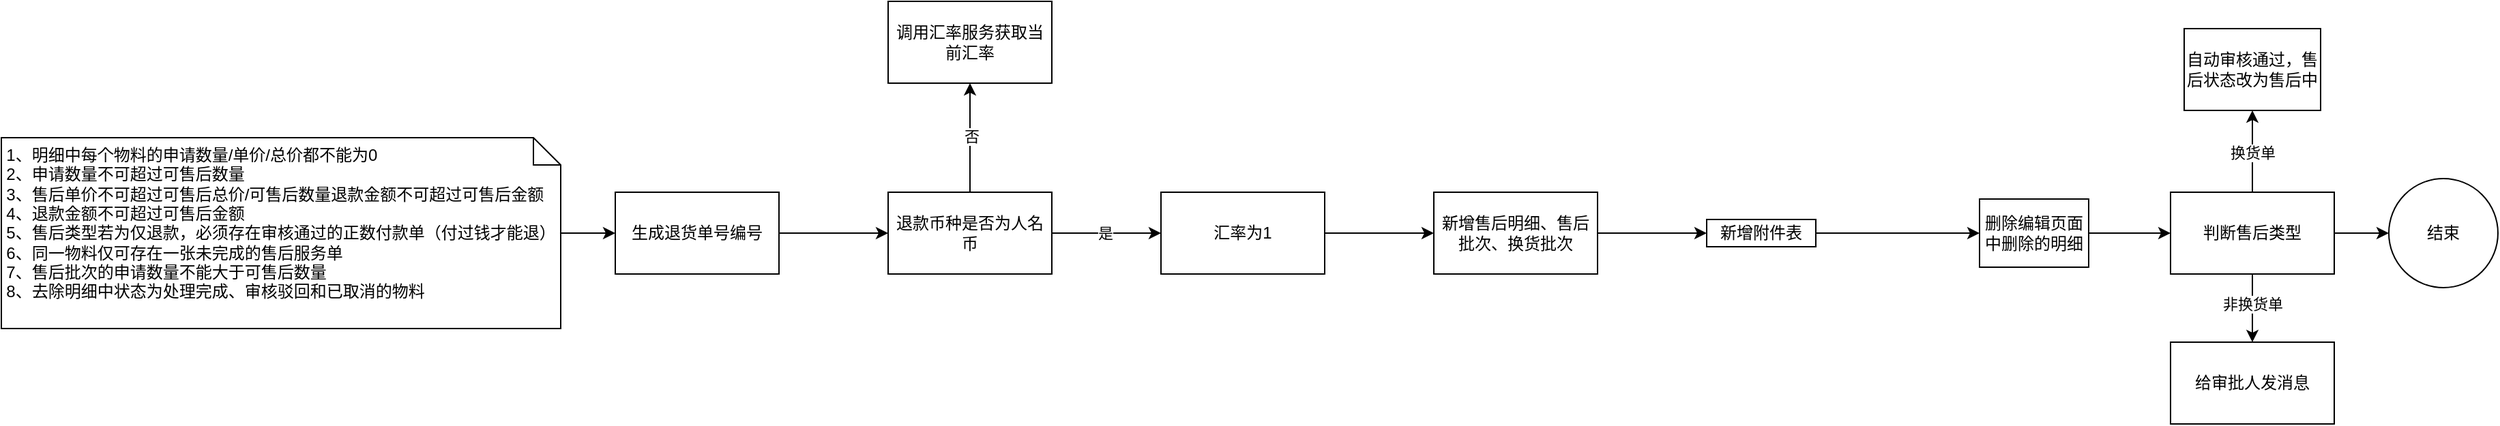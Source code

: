 <mxfile version="22.1.3" type="github">
  <diagram name="第 1 页" id="5fXoOFTsolpHIbZ1TO_L">
    <mxGraphModel dx="605" dy="727" grid="1" gridSize="10" guides="1" tooltips="1" connect="1" arrows="1" fold="1" page="1" pageScale="1" pageWidth="827" pageHeight="1169" math="0" shadow="0">
      <root>
        <mxCell id="0" />
        <mxCell id="1" parent="0" />
        <mxCell id="Rc72pF7vDM-TfxJGRlKb-4" value="" style="edgeStyle=orthogonalEdgeStyle;rounded=0;orthogonalLoop=1;jettySize=auto;html=1;" edge="1" parent="1" source="Rc72pF7vDM-TfxJGRlKb-2" target="Rc72pF7vDM-TfxJGRlKb-3">
          <mxGeometry relative="1" as="geometry" />
        </mxCell>
        <mxCell id="Rc72pF7vDM-TfxJGRlKb-2" value="&lt;div style=&quot;text-align: left;&quot;&gt;&lt;span style=&quot;background-color: initial;&quot;&gt;1、明细中每个物料的申请数量/单价/总价都不能为0&lt;/span&gt;&lt;/div&gt;&lt;div style=&quot;text-align: left;&quot;&gt;&lt;span style=&quot;background-color: initial;&quot;&gt;2、申请数量不可超过可售后数量&lt;/span&gt;&lt;/div&gt;&lt;div style=&quot;text-align: left;&quot;&gt;&lt;span style=&quot;background-color: initial;&quot;&gt;3、售后单价不可超过可售后总价/可售后数量退款金额不可超过可售后金额&lt;/span&gt;&lt;/div&gt;&lt;div style=&quot;text-align: left;&quot;&gt;&lt;span style=&quot;background-color: initial;&quot;&gt;4、退款金额不可超过可售后金额&lt;/span&gt;&lt;/div&gt;&lt;div style=&quot;text-align: left;&quot;&gt;&lt;span style=&quot;background-color: initial;&quot;&gt;5、售后类型若为仅退款，必须存在审核通过的正数付款单（付过钱才能退）&lt;/span&gt;&lt;/div&gt;&lt;div style=&quot;text-align: left;&quot;&gt;&lt;span style=&quot;background-color: initial;&quot;&gt;6、同一物料仅可存在一张未完成的售后服务单&lt;/span&gt;&lt;/div&gt;&lt;div style=&quot;text-align: left;&quot;&gt;&lt;span style=&quot;background-color: initial;&quot;&gt;7、&lt;/span&gt;售后批次的申请数量不能大于可售后数量&lt;/div&gt;&lt;div style=&quot;text-align: left;&quot;&gt;8、去除明细中状态为处理完成、审核驳回和已取消的物料&lt;/div&gt;&lt;div style=&quot;text-align: left;&quot;&gt;&lt;span style=&quot;background-color: initial;&quot;&gt;&lt;br&gt;&lt;/span&gt;&lt;/div&gt;" style="shape=note;size=20;whiteSpace=wrap;html=1;" vertex="1" parent="1">
          <mxGeometry x="40" y="290" width="410" height="140" as="geometry" />
        </mxCell>
        <mxCell id="Rc72pF7vDM-TfxJGRlKb-6" value="" style="edgeStyle=orthogonalEdgeStyle;rounded=0;orthogonalLoop=1;jettySize=auto;html=1;" edge="1" parent="1" source="Rc72pF7vDM-TfxJGRlKb-3" target="Rc72pF7vDM-TfxJGRlKb-5">
          <mxGeometry relative="1" as="geometry" />
        </mxCell>
        <mxCell id="Rc72pF7vDM-TfxJGRlKb-3" value="生成退货单号编号" style="whiteSpace=wrap;html=1;" vertex="1" parent="1">
          <mxGeometry x="490" y="330" width="120" height="60" as="geometry" />
        </mxCell>
        <mxCell id="Rc72pF7vDM-TfxJGRlKb-8" value="" style="edgeStyle=orthogonalEdgeStyle;rounded=0;orthogonalLoop=1;jettySize=auto;html=1;" edge="1" parent="1" source="Rc72pF7vDM-TfxJGRlKb-5" target="Rc72pF7vDM-TfxJGRlKb-7">
          <mxGeometry relative="1" as="geometry" />
        </mxCell>
        <mxCell id="Rc72pF7vDM-TfxJGRlKb-9" value="否" style="edgeLabel;html=1;align=center;verticalAlign=middle;resizable=0;points=[];" vertex="1" connectable="0" parent="Rc72pF7vDM-TfxJGRlKb-8">
          <mxGeometry x="0.042" y="-1" relative="1" as="geometry">
            <mxPoint as="offset" />
          </mxGeometry>
        </mxCell>
        <mxCell id="Rc72pF7vDM-TfxJGRlKb-11" value="" style="edgeStyle=orthogonalEdgeStyle;rounded=0;orthogonalLoop=1;jettySize=auto;html=1;" edge="1" parent="1" source="Rc72pF7vDM-TfxJGRlKb-5" target="Rc72pF7vDM-TfxJGRlKb-10">
          <mxGeometry relative="1" as="geometry" />
        </mxCell>
        <mxCell id="Rc72pF7vDM-TfxJGRlKb-12" value="是" style="edgeLabel;html=1;align=center;verticalAlign=middle;resizable=0;points=[];" vertex="1" connectable="0" parent="Rc72pF7vDM-TfxJGRlKb-11">
          <mxGeometry x="-0.042" relative="1" as="geometry">
            <mxPoint as="offset" />
          </mxGeometry>
        </mxCell>
        <mxCell id="Rc72pF7vDM-TfxJGRlKb-5" value="退款币种是否为人名币" style="whiteSpace=wrap;html=1;" vertex="1" parent="1">
          <mxGeometry x="690" y="330" width="120" height="60" as="geometry" />
        </mxCell>
        <mxCell id="Rc72pF7vDM-TfxJGRlKb-7" value="调用汇率服务获取当前汇率" style="whiteSpace=wrap;html=1;" vertex="1" parent="1">
          <mxGeometry x="690" y="190" width="120" height="60" as="geometry" />
        </mxCell>
        <mxCell id="Rc72pF7vDM-TfxJGRlKb-14" value="" style="edgeStyle=orthogonalEdgeStyle;rounded=0;orthogonalLoop=1;jettySize=auto;html=1;" edge="1" parent="1" source="Rc72pF7vDM-TfxJGRlKb-10" target="Rc72pF7vDM-TfxJGRlKb-13">
          <mxGeometry relative="1" as="geometry" />
        </mxCell>
        <mxCell id="Rc72pF7vDM-TfxJGRlKb-10" value="汇率为1" style="whiteSpace=wrap;html=1;" vertex="1" parent="1">
          <mxGeometry x="890" y="330" width="120" height="60" as="geometry" />
        </mxCell>
        <mxCell id="Rc72pF7vDM-TfxJGRlKb-16" value="" style="edgeStyle=orthogonalEdgeStyle;rounded=0;orthogonalLoop=1;jettySize=auto;html=1;" edge="1" parent="1" source="Rc72pF7vDM-TfxJGRlKb-13" target="Rc72pF7vDM-TfxJGRlKb-15">
          <mxGeometry relative="1" as="geometry" />
        </mxCell>
        <mxCell id="Rc72pF7vDM-TfxJGRlKb-13" value="新增售后明细、售后批次、换货批次" style="whiteSpace=wrap;html=1;" vertex="1" parent="1">
          <mxGeometry x="1090" y="330" width="120" height="60" as="geometry" />
        </mxCell>
        <mxCell id="Rc72pF7vDM-TfxJGRlKb-19" value="" style="edgeStyle=orthogonalEdgeStyle;rounded=0;orthogonalLoop=1;jettySize=auto;html=1;" edge="1" parent="1" source="Rc72pF7vDM-TfxJGRlKb-15" target="Rc72pF7vDM-TfxJGRlKb-18">
          <mxGeometry relative="1" as="geometry" />
        </mxCell>
        <mxCell id="Rc72pF7vDM-TfxJGRlKb-15" value="新增附件表" style="whiteSpace=wrap;html=1;" vertex="1" parent="1">
          <mxGeometry x="1290" y="350" width="80" height="20" as="geometry" />
        </mxCell>
        <mxCell id="Rc72pF7vDM-TfxJGRlKb-21" value="" style="edgeStyle=orthogonalEdgeStyle;rounded=0;orthogonalLoop=1;jettySize=auto;html=1;" edge="1" parent="1" source="Rc72pF7vDM-TfxJGRlKb-18" target="Rc72pF7vDM-TfxJGRlKb-20">
          <mxGeometry relative="1" as="geometry" />
        </mxCell>
        <mxCell id="Rc72pF7vDM-TfxJGRlKb-18" value="删除编辑页面中删除的明细" style="whiteSpace=wrap;html=1;" vertex="1" parent="1">
          <mxGeometry x="1490" y="335" width="80" height="50" as="geometry" />
        </mxCell>
        <mxCell id="Rc72pF7vDM-TfxJGRlKb-23" value="" style="edgeStyle=orthogonalEdgeStyle;rounded=0;orthogonalLoop=1;jettySize=auto;html=1;" edge="1" parent="1" source="Rc72pF7vDM-TfxJGRlKb-20" target="Rc72pF7vDM-TfxJGRlKb-22">
          <mxGeometry relative="1" as="geometry" />
        </mxCell>
        <mxCell id="Rc72pF7vDM-TfxJGRlKb-24" value="换货单" style="edgeLabel;html=1;align=center;verticalAlign=middle;resizable=0;points=[];" vertex="1" connectable="0" parent="Rc72pF7vDM-TfxJGRlKb-23">
          <mxGeometry x="-0.033" relative="1" as="geometry">
            <mxPoint as="offset" />
          </mxGeometry>
        </mxCell>
        <mxCell id="Rc72pF7vDM-TfxJGRlKb-26" value="" style="edgeStyle=orthogonalEdgeStyle;rounded=0;orthogonalLoop=1;jettySize=auto;html=1;" edge="1" parent="1" source="Rc72pF7vDM-TfxJGRlKb-20" target="Rc72pF7vDM-TfxJGRlKb-25">
          <mxGeometry relative="1" as="geometry" />
        </mxCell>
        <mxCell id="Rc72pF7vDM-TfxJGRlKb-27" value="非换货单" style="edgeLabel;html=1;align=center;verticalAlign=middle;resizable=0;points=[];" vertex="1" connectable="0" parent="Rc72pF7vDM-TfxJGRlKb-26">
          <mxGeometry x="-0.125" relative="1" as="geometry">
            <mxPoint as="offset" />
          </mxGeometry>
        </mxCell>
        <mxCell id="Rc72pF7vDM-TfxJGRlKb-30" style="edgeStyle=orthogonalEdgeStyle;rounded=0;orthogonalLoop=1;jettySize=auto;html=1;entryX=0;entryY=0.5;entryDx=0;entryDy=0;" edge="1" parent="1" source="Rc72pF7vDM-TfxJGRlKb-20" target="Rc72pF7vDM-TfxJGRlKb-28">
          <mxGeometry relative="1" as="geometry" />
        </mxCell>
        <mxCell id="Rc72pF7vDM-TfxJGRlKb-20" value="判断售后类型" style="whiteSpace=wrap;html=1;" vertex="1" parent="1">
          <mxGeometry x="1630" y="330" width="120" height="60" as="geometry" />
        </mxCell>
        <mxCell id="Rc72pF7vDM-TfxJGRlKb-22" value="自动审核通过，售后状态改为售后中" style="whiteSpace=wrap;html=1;" vertex="1" parent="1">
          <mxGeometry x="1640" y="210" width="100" height="60" as="geometry" />
        </mxCell>
        <mxCell id="Rc72pF7vDM-TfxJGRlKb-25" value="给审批人发消息" style="whiteSpace=wrap;html=1;" vertex="1" parent="1">
          <mxGeometry x="1630" y="440" width="120" height="60" as="geometry" />
        </mxCell>
        <mxCell id="Rc72pF7vDM-TfxJGRlKb-28" value="结束" style="ellipse;whiteSpace=wrap;html=1;" vertex="1" parent="1">
          <mxGeometry x="1790" y="320" width="80" height="80" as="geometry" />
        </mxCell>
      </root>
    </mxGraphModel>
  </diagram>
</mxfile>
